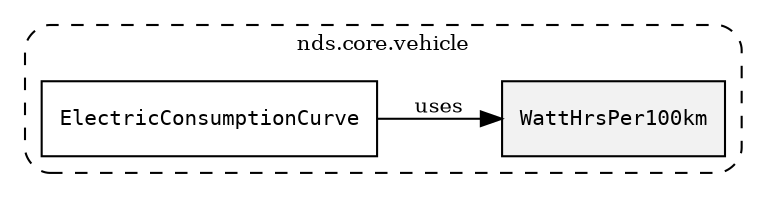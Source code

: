 /**
 * This dot file creates symbol collaboration diagram for WattHrsPer100km.
 */
digraph ZSERIO
{
    node [shape=box, fontsize=10];
    rankdir="LR";
    fontsize=10;
    tooltip="WattHrsPer100km collaboration diagram";

    subgraph "cluster_nds.core.vehicle"
    {
        style="dashed, rounded";
        label="nds.core.vehicle";
        tooltip="Package nds.core.vehicle";
        href="../../../content/packages/nds.core.vehicle.html#Package-nds-core-vehicle";
        target="_parent";

        "WattHrsPer100km" [style="filled", fillcolor="#0000000D", target="_parent", label=<<font face="monospace"><table align="center" border="0" cellspacing="0" cellpadding="0"><tr><td href="../../../content/packages/nds.core.vehicle.html#Subtype-WattHrsPer100km" title="Subtype defined in nds.core.vehicle">WattHrsPer100km</td></tr></table></font>>];
        "ElectricConsumptionCurve" [target="_parent", label=<<font face="monospace"><table align="center" border="0" cellspacing="0" cellpadding="0"><tr><td href="../../../content/packages/nds.core.vehicle.html#Structure-ElectricConsumptionCurve" title="Structure defined in nds.core.vehicle">ElectricConsumptionCurve</td></tr></table></font>>];
    }

    "ElectricConsumptionCurve" -> "WattHrsPer100km" [label="uses", fontsize=10];
}
